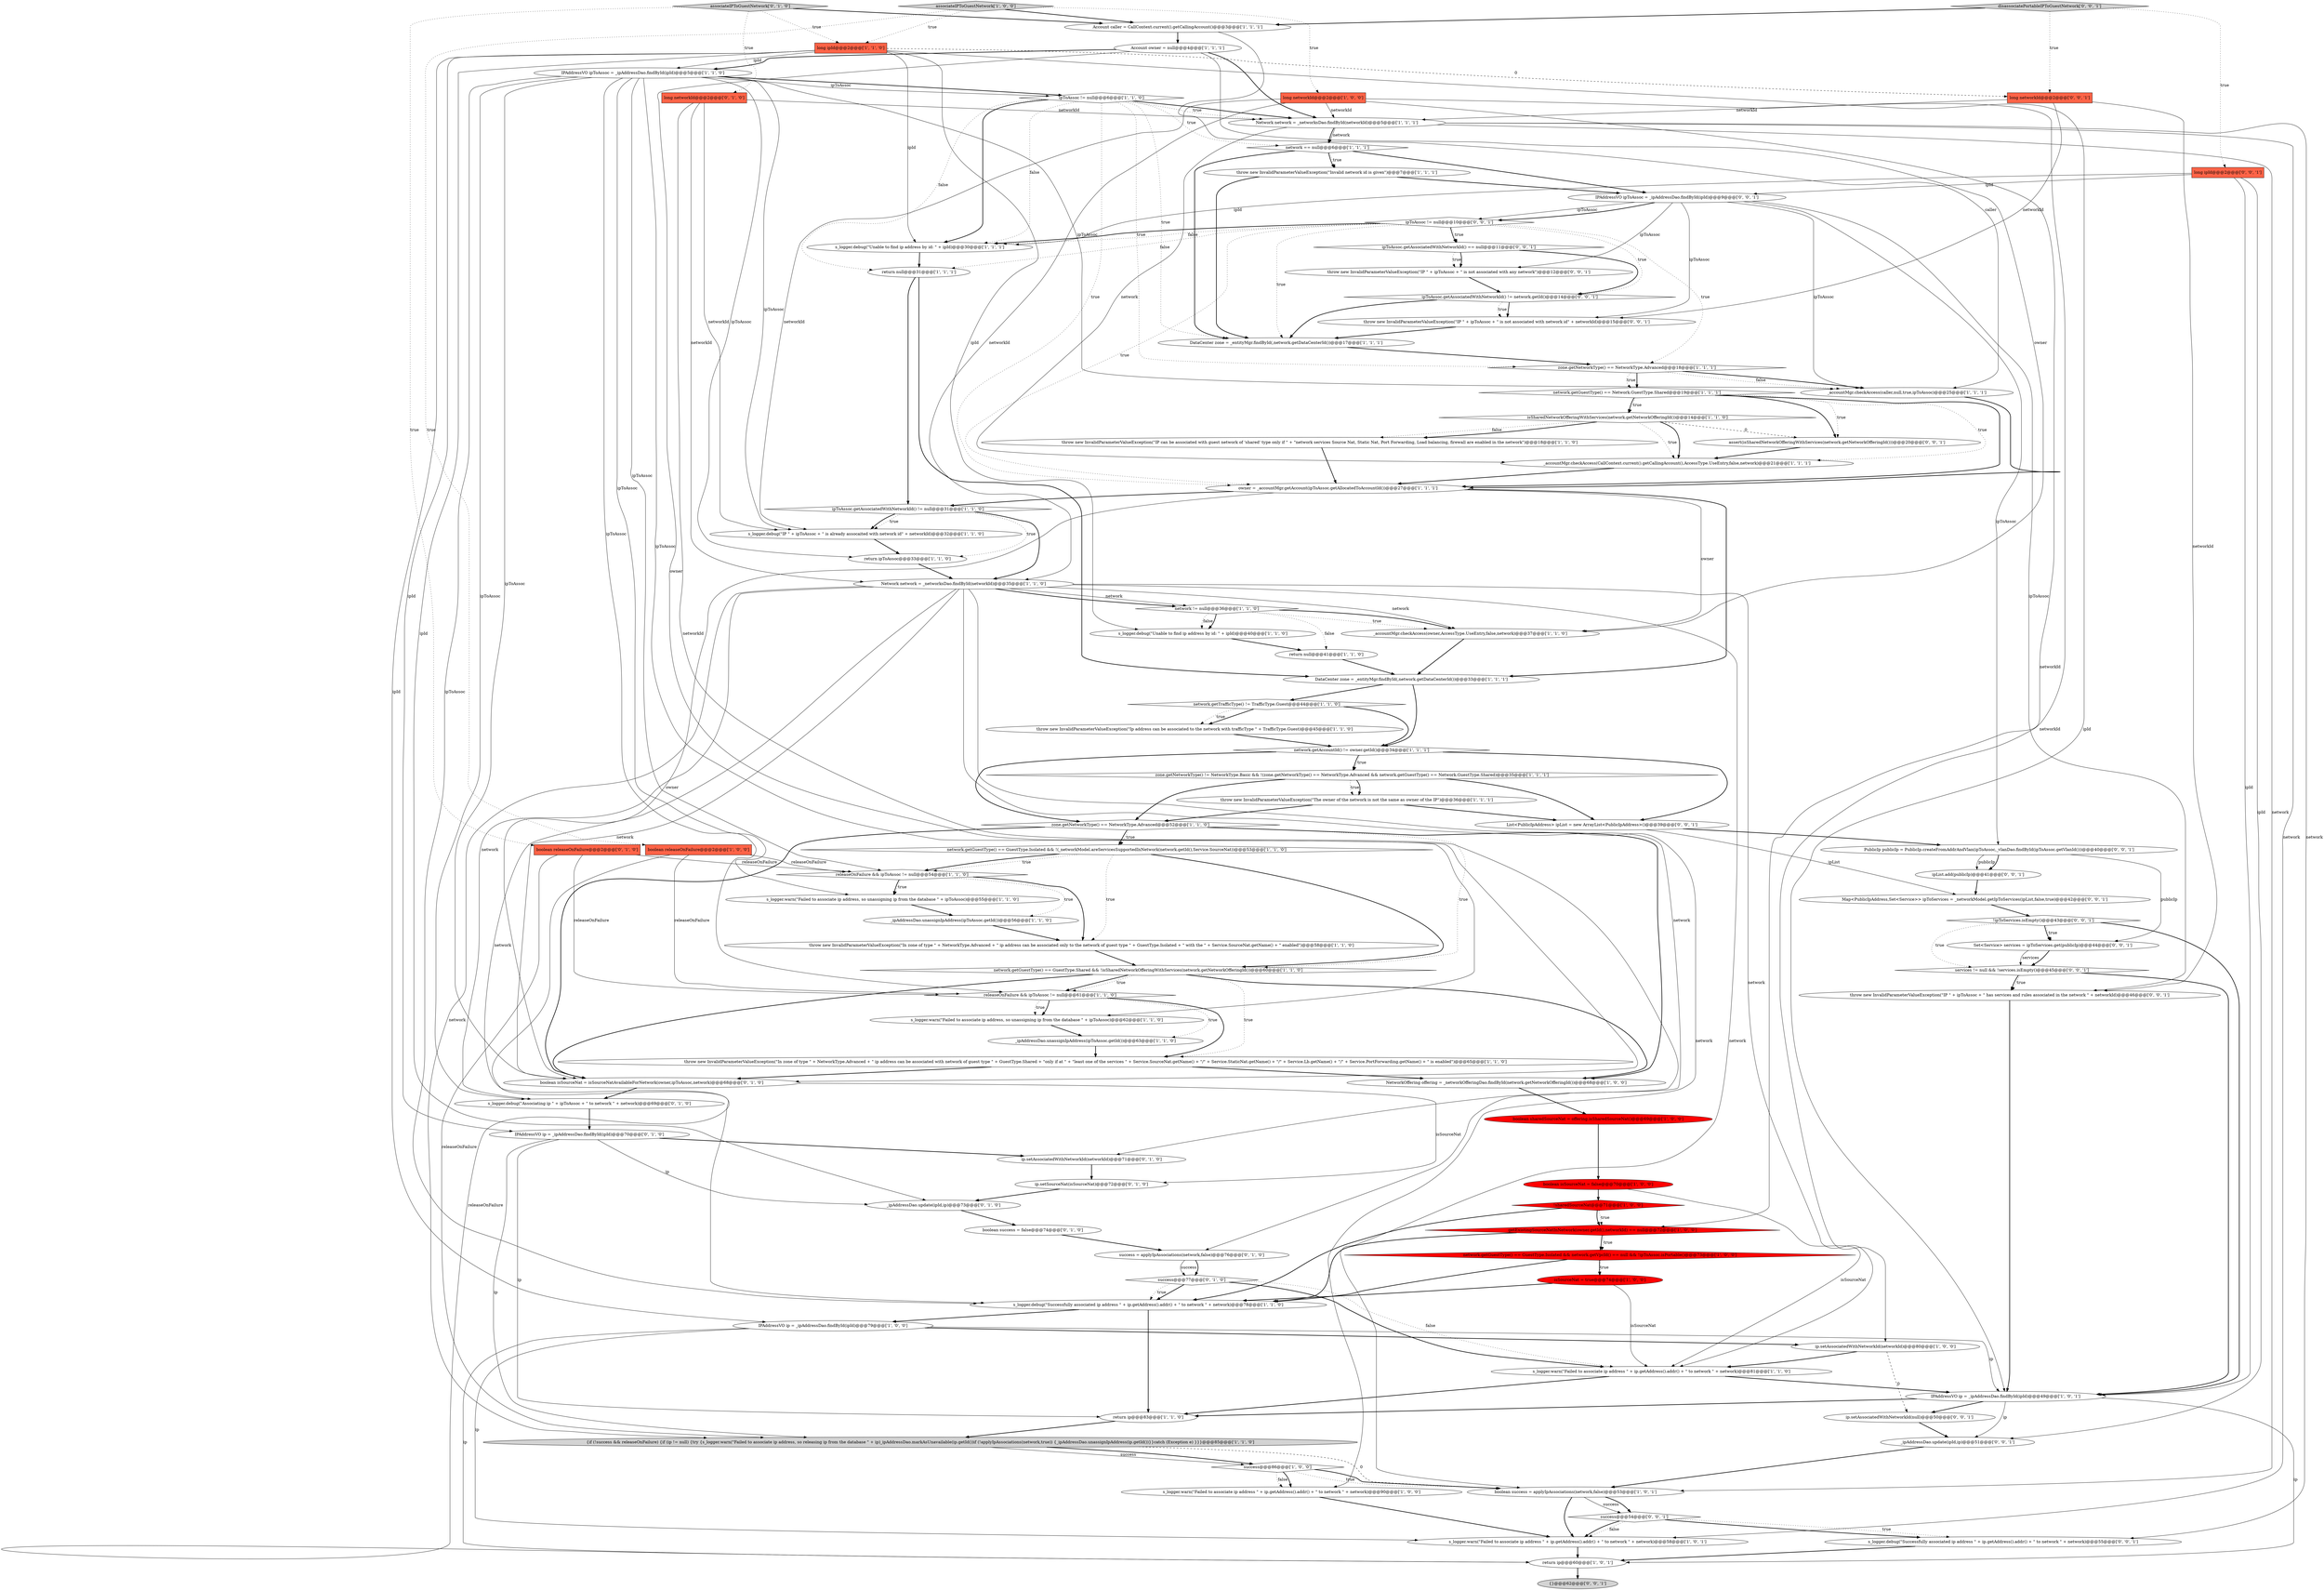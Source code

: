 digraph {
57 [style = filled, label = "_accountMgr.checkAccess(CallContext.current().getCallingAccount(),AccessType.UseEntry,false,network)@@@21@@@['1', '1', '1']", fillcolor = white, shape = ellipse image = "AAA0AAABBB1BBB"];
37 [style = filled, label = "zone.getNetworkType() == NetworkType.Advanced@@@52@@@['1', '1', '0']", fillcolor = white, shape = diamond image = "AAA0AAABBB1BBB"];
65 [style = filled, label = "boolean success = false@@@74@@@['0', '1', '0']", fillcolor = white, shape = ellipse image = "AAA0AAABBB2BBB"];
39 [style = filled, label = "s_logger.debug(\"Unable to find ip address by id: \" + ipId)@@@40@@@['1', '1', '0']", fillcolor = white, shape = ellipse image = "AAA0AAABBB1BBB"];
26 [style = filled, label = "network.getGuestType() == GuestType.Isolated && !(_networkModel.areServicesSupportedInNetwork(network.getId(),Service.SourceNat))@@@53@@@['1', '1', '0']", fillcolor = white, shape = diamond image = "AAA0AAABBB1BBB"];
40 [style = filled, label = "network.getGuestType() == Network.GuestType.Shared@@@19@@@['1', '1', '1']", fillcolor = white, shape = diamond image = "AAA0AAABBB1BBB"];
52 [style = filled, label = "throw new InvalidParameterValueException(\"In zone of type \" + NetworkType.Advanced + \" ip address can be associated with network of guest type \" + GuestType.Shared + \"only if at \" + \"least one of the services \" + Service.SourceNat.getName() + \"/\" + Service.StaticNat.getName() + \"/\" + Service.Lb.getName() + \"/\" + Service.PortForwarding.getName() + \" is enabled\")@@@65@@@['1', '1', '0']", fillcolor = white, shape = ellipse image = "AAA0AAABBB1BBB"];
64 [style = filled, label = "_ipAddressDao.unassignIpAddress(ipToAssoc.getId())@@@56@@@['1', '1', '0']", fillcolor = white, shape = ellipse image = "AAA0AAABBB1BBB"];
3 [style = filled, label = "zone.getNetworkType() != NetworkType.Basic && !(zone.getNetworkType() == NetworkType.Advanced && network.getGuestType() == Network.GuestType.Shared)@@@35@@@['1', '1', '1']", fillcolor = white, shape = diamond image = "AAA0AAABBB1BBB"];
8 [style = filled, label = "getExistingSourceNatInNetwork(owner.getId(),networkId) == null@@@72@@@['1', '0', '0']", fillcolor = red, shape = diamond image = "AAA1AAABBB1BBB"];
48 [style = filled, label = "ipToAssoc != null@@@6@@@['1', '1', '0']", fillcolor = white, shape = diamond image = "AAA0AAABBB1BBB"];
55 [style = filled, label = "IPAddressVO ip = _ipAddressDao.findById(ipId)@@@49@@@['1', '0', '1']", fillcolor = white, shape = ellipse image = "AAA0AAABBB1BBB"];
68 [style = filled, label = "success@@@77@@@['0', '1', '0']", fillcolor = white, shape = diamond image = "AAA0AAABBB2BBB"];
7 [style = filled, label = "return null@@@31@@@['1', '1', '1']", fillcolor = white, shape = ellipse image = "AAA0AAABBB1BBB"];
27 [style = filled, label = "DataCenter zone = _entityMgr.findById(,network.getDataCenterId())@@@17@@@['1', '1', '1']", fillcolor = white, shape = ellipse image = "AAA0AAABBB1BBB"];
89 [style = filled, label = "ipToAssoc != null@@@10@@@['0', '0', '1']", fillcolor = white, shape = diamond image = "AAA0AAABBB3BBB"];
56 [style = filled, label = "Account owner = null@@@4@@@['1', '1', '1']", fillcolor = white, shape = ellipse image = "AAA0AAABBB1BBB"];
2 [style = filled, label = "s_logger.warn(\"Failed to associate ip address \" + ip.getAddress().addr() + \" to network \" + network)@@@81@@@['1', '1', '0']", fillcolor = white, shape = ellipse image = "AAA0AAABBB1BBB"];
51 [style = filled, label = "_accountMgr.checkAccess(caller,null,true,ipToAssoc)@@@25@@@['1', '1', '1']", fillcolor = white, shape = ellipse image = "AAA0AAABBB1BBB"];
0 [style = filled, label = "network.getAccountId() != owner.getId()@@@34@@@['1', '1', '1']", fillcolor = white, shape = diamond image = "AAA0AAABBB1BBB"];
83 [style = filled, label = "throw new InvalidParameterValueException(\"IP \" + ipToAssoc + \" is not associated with network id\" + networkId)@@@15@@@['0', '0', '1']", fillcolor = white, shape = ellipse image = "AAA0AAABBB3BBB"];
90 [style = filled, label = "success@@@54@@@['0', '0', '1']", fillcolor = white, shape = diamond image = "AAA0AAABBB3BBB"];
42 [style = filled, label = "return ip@@@83@@@['1', '1', '0']", fillcolor = white, shape = ellipse image = "AAA0AAABBB1BBB"];
4 [style = filled, label = "ip.setAssociatedWithNetworkId(networkId)@@@80@@@['1', '0', '0']", fillcolor = white, shape = ellipse image = "AAA0AAABBB1BBB"];
95 [style = filled, label = "long networkId@@@2@@@['0', '0', '1']", fillcolor = tomato, shape = box image = "AAA0AAABBB3BBB"];
80 [style = filled, label = "Set<Service> services = ipToServices.get(publicIp)@@@44@@@['0', '0', '1']", fillcolor = white, shape = ellipse image = "AAA0AAABBB3BBB"];
62 [style = filled, label = "owner = _accountMgr.getAccount(ipToAssoc.getAllocatedToAccountId())@@@27@@@['1', '1', '1']", fillcolor = white, shape = ellipse image = "AAA0AAABBB1BBB"];
29 [style = filled, label = "throw new InvalidParameterValueException(\"Ip address can be associated to the network with trafficType \" + TrafficType.Guest)@@@45@@@['1', '1', '0']", fillcolor = white, shape = ellipse image = "AAA0AAABBB1BBB"];
58 [style = filled, label = "_accountMgr.checkAccess(owner,AccessType.UseEntry,false,network)@@@37@@@['1', '1', '0']", fillcolor = white, shape = ellipse image = "AAA0AAABBB1BBB"];
92 [style = filled, label = "!ipToServices.isEmpty()@@@43@@@['0', '0', '1']", fillcolor = white, shape = diamond image = "AAA0AAABBB3BBB"];
46 [style = filled, label = "throw new InvalidParameterValueException(\"IP can be associated with guest network of 'shared' type only if \" + \"network services Source Nat, Static Nat, Port Forwarding, Load balancing, firewall are enabled in the network\")@@@18@@@['1', '1', '0']", fillcolor = white, shape = ellipse image = "AAA0AAABBB1BBB"];
10 [style = filled, label = "network.getGuestType() == GuestType.Isolated && network.getVpcId() == null && !ipToAssoc.isPortable()@@@73@@@['1', '0', '0']", fillcolor = red, shape = diamond image = "AAA1AAABBB1BBB"];
91 [style = filled, label = "PublicIp publicIp = PublicIp.createFromAddrAndVlan(ipToAssoc,_vlanDao.findById(ipToAssoc.getVlanId()))@@@40@@@['0', '0', '1']", fillcolor = white, shape = ellipse image = "AAA0AAABBB3BBB"];
22 [style = filled, label = "NetworkOffering offering = _networkOfferingDao.findById(network.getNetworkOfferingId())@@@68@@@['1', '0', '0']", fillcolor = white, shape = ellipse image = "AAA0AAABBB1BBB"];
38 [style = filled, label = "long ipId@@@2@@@['1', '1', '0']", fillcolor = tomato, shape = box image = "AAA0AAABBB1BBB"];
82 [style = filled, label = "ipList.add(publicIp)@@@41@@@['0', '0', '1']", fillcolor = white, shape = ellipse image = "AAA0AAABBB3BBB"];
32 [style = filled, label = "_ipAddressDao.unassignIpAddress(ipToAssoc.getId())@@@63@@@['1', '1', '0']", fillcolor = white, shape = ellipse image = "AAA0AAABBB1BBB"];
1 [style = filled, label = "IPAddressVO ip = _ipAddressDao.findById(ipId)@@@79@@@['1', '0', '0']", fillcolor = white, shape = ellipse image = "AAA0AAABBB1BBB"];
84 [style = filled, label = "long ipId@@@2@@@['0', '0', '1']", fillcolor = tomato, shape = box image = "AAA0AAABBB3BBB"];
94 [style = filled, label = "s_logger.debug(\"Successfully associated ip address \" + ip.getAddress().addr() + \" to network \" + network)@@@55@@@['0', '0', '1']", fillcolor = white, shape = ellipse image = "AAA0AAABBB3BBB"];
47 [style = filled, label = "boolean sharedSourceNat = offering.isSharedSourceNat()@@@69@@@['1', '0', '0']", fillcolor = red, shape = ellipse image = "AAA1AAABBB1BBB"];
35 [style = filled, label = "boolean success = applyIpAssociations(network,false)@@@53@@@['1', '0', '1']", fillcolor = white, shape = ellipse image = "AAA0AAABBB1BBB"];
78 [style = filled, label = "services != null && !services.isEmpty()@@@45@@@['0', '0', '1']", fillcolor = white, shape = diamond image = "AAA0AAABBB3BBB"];
18 [style = filled, label = "return null@@@41@@@['1', '1', '0']", fillcolor = white, shape = ellipse image = "AAA0AAABBB1BBB"];
93 [style = filled, label = "throw new InvalidParameterValueException(\"IP \" + ipToAssoc + \" has services and rules associated in the network \" + networkId)@@@46@@@['0', '0', '1']", fillcolor = white, shape = ellipse image = "AAA0AAABBB3BBB"];
17 [style = filled, label = "throw new InvalidParameterValueException(\"The owner of the network is not the same as owner of the IP\")@@@36@@@['1', '1', '1']", fillcolor = white, shape = ellipse image = "AAA0AAABBB1BBB"];
30 [style = filled, label = "network == null@@@6@@@['1', '1', '1']", fillcolor = white, shape = diamond image = "AAA0AAABBB1BBB"];
67 [style = filled, label = "boolean releaseOnFailure@@@2@@@['0', '1', '0']", fillcolor = tomato, shape = box image = "AAA0AAABBB2BBB"];
86 [style = filled, label = "{}@@@62@@@['0', '0', '1']", fillcolor = lightgray, shape = ellipse image = "AAA0AAABBB3BBB"];
69 [style = filled, label = "boolean isSourceNat = isSourceNatAvailableForNetwork(owner,ipToAssoc,network)@@@68@@@['0', '1', '0']", fillcolor = white, shape = ellipse image = "AAA0AAABBB2BBB"];
13 [style = filled, label = "s_logger.warn(\"Failed to associate ip address, so unassigning ip from the database \" + ipToAssoc)@@@55@@@['1', '1', '0']", fillcolor = white, shape = ellipse image = "AAA0AAABBB1BBB"];
74 [style = filled, label = "s_logger.debug(\"Associating ip \" + ipToAssoc + \" to network \" + network)@@@69@@@['0', '1', '0']", fillcolor = white, shape = ellipse image = "AAA0AAABBB2BBB"];
20 [style = filled, label = "DataCenter zone = _entityMgr.findById(,network.getDataCenterId())@@@33@@@['1', '1', '1']", fillcolor = white, shape = ellipse image = "AAA0AAABBB1BBB"];
99 [style = filled, label = "throw new InvalidParameterValueException(\"IP \" + ipToAssoc + \" is not associated with any network\")@@@12@@@['0', '0', '1']", fillcolor = white, shape = ellipse image = "AAA0AAABBB3BBB"];
75 [style = filled, label = "IPAddressVO ip = _ipAddressDao.findById(ipId)@@@70@@@['0', '1', '0']", fillcolor = white, shape = ellipse image = "AAA0AAABBB2BBB"];
19 [style = filled, label = "network != null@@@36@@@['1', '1', '0']", fillcolor = white, shape = diamond image = "AAA0AAABBB1BBB"];
9 [style = filled, label = "success@@@86@@@['1', '0', '0']", fillcolor = white, shape = diamond image = "AAA0AAABBB1BBB"];
34 [style = filled, label = "network.getGuestType() == GuestType.Shared && !isSharedNetworkOfferingWithServices(network.getNetworkOfferingId())@@@60@@@['1', '1', '0']", fillcolor = white, shape = diamond image = "AAA0AAABBB1BBB"];
54 [style = filled, label = "return ipToAssoc@@@33@@@['1', '1', '0']", fillcolor = white, shape = ellipse image = "AAA0AAABBB1BBB"];
14 [style = filled, label = "throw new InvalidParameterValueException(\"Invalid network id is given\")@@@7@@@['1', '1', '1']", fillcolor = white, shape = ellipse image = "AAA0AAABBB1BBB"];
66 [style = filled, label = "ip.setAssociatedWithNetworkId(networkId)@@@71@@@['0', '1', '0']", fillcolor = white, shape = ellipse image = "AAA0AAABBB2BBB"];
71 [style = filled, label = "success = applyIpAssociations(network,false)@@@76@@@['0', '1', '0']", fillcolor = white, shape = ellipse image = "AAA0AAABBB2BBB"];
50 [style = filled, label = "network.getTrafficType() != TrafficType.Guest@@@44@@@['1', '1', '0']", fillcolor = white, shape = diamond image = "AAA0AAABBB1BBB"];
97 [style = filled, label = "ipToAssoc.getAssociatedWithNetworkId() != network.getId()@@@14@@@['0', '0', '1']", fillcolor = white, shape = diamond image = "AAA0AAABBB3BBB"];
96 [style = filled, label = "ipToAssoc.getAssociatedWithNetworkId() == null@@@11@@@['0', '0', '1']", fillcolor = white, shape = diamond image = "AAA0AAABBB3BBB"];
16 [style = filled, label = "associateIPToGuestNetwork['1', '0', '0']", fillcolor = lightgray, shape = diamond image = "AAA0AAABBB1BBB"];
77 [style = filled, label = "_ipAddressDao.update(ipId,ip)@@@51@@@['0', '0', '1']", fillcolor = white, shape = ellipse image = "AAA0AAABBB3BBB"];
33 [style = filled, label = "{if (!success && releaseOnFailure) {if (ip != null) {try {s_logger.warn(\"Failed to associate ip address, so releasing ip from the database \" + ip)_ipAddressDao.markAsUnavailable(ip.getId())if (!applyIpAssociations(network,true)) {_ipAddressDao.unassignIpAddress(ip.getId())}}catch (Exception e) }}}@@@85@@@['1', '1', '0']", fillcolor = lightgray, shape = ellipse image = "AAA0AAABBB1BBB"];
24 [style = filled, label = "isSourceNat = true@@@74@@@['1', '0', '0']", fillcolor = red, shape = ellipse image = "AAA1AAABBB1BBB"];
23 [style = filled, label = "!sharedSourceNat@@@71@@@['1', '0', '0']", fillcolor = red, shape = diamond image = "AAA1AAABBB1BBB"];
98 [style = filled, label = "ip.setAssociatedWithNetworkId(null)@@@50@@@['0', '0', '1']", fillcolor = white, shape = ellipse image = "AAA0AAABBB3BBB"];
15 [style = filled, label = "s_logger.debug(\"Unable to find ip address by id: \" + ipId)@@@30@@@['1', '1', '1']", fillcolor = white, shape = ellipse image = "AAA0AAABBB1BBB"];
36 [style = filled, label = "throw new InvalidParameterValueException(\"In zone of type \" + NetworkType.Advanced + \" ip address can be associated only to the network of guest type \" + GuestType.Isolated + \" with the \" + Service.SourceNat.getName() + \" enabled\")@@@58@@@['1', '1', '0']", fillcolor = white, shape = ellipse image = "AAA0AAABBB1BBB"];
60 [style = filled, label = "s_logger.warn(\"Failed to associate ip address \" + ip.getAddress().addr() + \" to network \" + network)@@@90@@@['1', '0', '0']", fillcolor = white, shape = ellipse image = "AAA0AAABBB1BBB"];
72 [style = filled, label = "ip.setSourceNat(isSourceNat)@@@72@@@['0', '1', '0']", fillcolor = white, shape = ellipse image = "AAA0AAABBB2BBB"];
31 [style = filled, label = "releaseOnFailure && ipToAssoc != null@@@54@@@['1', '1', '0']", fillcolor = white, shape = diamond image = "AAA0AAABBB1BBB"];
45 [style = filled, label = "Account caller = CallContext.current().getCallingAccount()@@@3@@@['1', '1', '1']", fillcolor = white, shape = ellipse image = "AAA0AAABBB1BBB"];
44 [style = filled, label = "s_logger.debug(\"Successfully associated ip address \" + ip.getAddress().addr() + \" to network \" + network)@@@78@@@['1', '1', '0']", fillcolor = white, shape = ellipse image = "AAA0AAABBB1BBB"];
6 [style = filled, label = "long networkId@@@2@@@['1', '0', '0']", fillcolor = tomato, shape = box image = "AAA0AAABBB1BBB"];
11 [style = filled, label = "ipToAssoc.getAssociatedWithNetworkId() != null@@@31@@@['1', '1', '0']", fillcolor = white, shape = diamond image = "AAA0AAABBB1BBB"];
70 [style = filled, label = "associateIPToGuestNetwork['0', '1', '0']", fillcolor = lightgray, shape = diamond image = "AAA0AAABBB2BBB"];
63 [style = filled, label = "s_logger.warn(\"Failed to associate ip address, so unassigning ip from the database \" + ipToAssoc)@@@62@@@['1', '1', '0']", fillcolor = white, shape = ellipse image = "AAA0AAABBB1BBB"];
76 [style = filled, label = "_ipAddressDao.update(ipId,ip)@@@73@@@['0', '1', '0']", fillcolor = white, shape = ellipse image = "AAA0AAABBB2BBB"];
81 [style = filled, label = "assert(isSharedNetworkOfferingWithServices(network.getNetworkOfferingId()))@@@20@@@['0', '0', '1']", fillcolor = white, shape = ellipse image = "AAA0AAABBB3BBB"];
28 [style = filled, label = "isSharedNetworkOfferingWithServices(network.getNetworkOfferingId())@@@14@@@['1', '1', '0']", fillcolor = white, shape = diamond image = "AAA0AAABBB1BBB"];
43 [style = filled, label = "Network network = _networksDao.findById(networkId)@@@35@@@['1', '1', '0']", fillcolor = white, shape = ellipse image = "AAA0AAABBB1BBB"];
73 [style = filled, label = "long networkId@@@2@@@['0', '1', '0']", fillcolor = tomato, shape = box image = "AAA0AAABBB2BBB"];
85 [style = filled, label = "disassociatePortableIPToGuestNetwork['0', '0', '1']", fillcolor = lightgray, shape = diamond image = "AAA0AAABBB3BBB"];
79 [style = filled, label = "Map<PublicIpAddress,Set<Service>> ipToServices = _networkModel.getIpToServices(ipList,false,true)@@@42@@@['0', '0', '1']", fillcolor = white, shape = ellipse image = "AAA0AAABBB3BBB"];
59 [style = filled, label = "releaseOnFailure && ipToAssoc != null@@@61@@@['1', '1', '0']", fillcolor = white, shape = diamond image = "AAA0AAABBB1BBB"];
87 [style = filled, label = "List<PublicIpAddress> ipList = new ArrayList<PublicIpAddress>()@@@39@@@['0', '0', '1']", fillcolor = white, shape = ellipse image = "AAA0AAABBB3BBB"];
61 [style = filled, label = "Network network = _networksDao.findById(networkId)@@@5@@@['1', '1', '1']", fillcolor = white, shape = ellipse image = "AAA0AAABBB1BBB"];
5 [style = filled, label = "return ip@@@60@@@['1', '0', '1']", fillcolor = white, shape = ellipse image = "AAA0AAABBB1BBB"];
49 [style = filled, label = "boolean isSourceNat = false@@@70@@@['1', '0', '0']", fillcolor = red, shape = ellipse image = "AAA1AAABBB1BBB"];
41 [style = filled, label = "s_logger.warn(\"Failed to associate ip address \" + ip.getAddress().addr() + \" to network \" + network)@@@58@@@['1', '0', '1']", fillcolor = white, shape = ellipse image = "AAA0AAABBB1BBB"];
88 [style = filled, label = "IPAddressVO ipToAssoc = _ipAddressDao.findById(ipId)@@@9@@@['0', '0', '1']", fillcolor = white, shape = ellipse image = "AAA0AAABBB3BBB"];
25 [style = filled, label = "zone.getNetworkType() == NetworkType.Advanced@@@18@@@['1', '1', '1']", fillcolor = white, shape = diamond image = "AAA0AAABBB1BBB"];
12 [style = filled, label = "IPAddressVO ipToAssoc = _ipAddressDao.findById(ipId)@@@5@@@['1', '1', '0']", fillcolor = white, shape = ellipse image = "AAA0AAABBB1BBB"];
53 [style = filled, label = "s_logger.debug(\"IP \" + ipToAssoc + \" is already assocaited with network id\" + networkId)@@@32@@@['1', '1', '0']", fillcolor = white, shape = ellipse image = "AAA0AAABBB1BBB"];
21 [style = filled, label = "boolean releaseOnFailure@@@2@@@['1', '0', '0']", fillcolor = tomato, shape = box image = "AAA0AAABBB1BBB"];
43->19 [style = solid, label="network"];
89->96 [style = dotted, label="true"];
89->7 [style = dotted, label="false"];
8->10 [style = bold, label=""];
64->36 [style = bold, label=""];
9->60 [style = dotted, label="false"];
92->80 [style = bold, label=""];
21->59 [style = solid, label="releaseOnFailure"];
9->35 [style = dotted, label="true"];
6->61 [style = solid, label="networkId"];
25->51 [style = dotted, label="false"];
61->30 [style = bold, label=""];
57->62 [style = bold, label=""];
32->52 [style = bold, label=""];
35->41 [style = bold, label=""];
10->24 [style = bold, label=""];
1->41 [style = solid, label="ip"];
26->34 [style = bold, label=""];
20->0 [style = bold, label=""];
84->77 [style = solid, label="ipId"];
29->0 [style = bold, label=""];
40->28 [style = dotted, label="true"];
78->93 [style = bold, label=""];
67->59 [style = solid, label="releaseOnFailure"];
12->48 [style = solid, label="ipToAssoc"];
73->43 [style = solid, label="networkId"];
96->97 [style = bold, label=""];
56->12 [style = bold, label=""];
48->61 [style = bold, label=""];
9->60 [style = bold, label=""];
53->54 [style = bold, label=""];
89->62 [style = dotted, label="true"];
35->90 [style = solid, label="success"];
8->44 [style = bold, label=""];
9->35 [style = bold, label=""];
79->92 [style = bold, label=""];
78->55 [style = bold, label=""];
43->58 [style = solid, label="network"];
99->97 [style = bold, label=""];
43->19 [style = bold, label=""];
43->69 [style = solid, label="network"];
39->18 [style = bold, label=""];
47->49 [style = bold, label=""];
45->51 [style = solid, label="caller"];
56->69 [style = solid, label="owner"];
84->15 [style = solid, label="ipId"];
12->59 [style = solid, label="ipToAssoc"];
58->20 [style = bold, label=""];
43->74 [style = solid, label="network"];
38->75 [style = solid, label="ipId"];
22->47 [style = bold, label=""];
52->69 [style = bold, label=""];
48->25 [style = dotted, label="true"];
12->63 [style = solid, label="ipToAssoc"];
30->14 [style = bold, label=""];
97->83 [style = bold, label=""];
6->8 [style = solid, label="networkId"];
44->1 [style = bold, label=""];
6->53 [style = solid, label="networkId"];
94->5 [style = bold, label=""];
0->3 [style = dotted, label="true"];
34->69 [style = bold, label=""];
16->38 [style = dotted, label="true"];
19->39 [style = dotted, label="false"];
17->87 [style = bold, label=""];
27->25 [style = bold, label=""];
26->36 [style = dotted, label="true"];
25->40 [style = bold, label=""];
73->53 [style = solid, label="networkId"];
25->51 [style = bold, label=""];
23->44 [style = bold, label=""];
0->3 [style = bold, label=""];
50->29 [style = bold, label=""];
62->69 [style = solid, label="owner"];
87->79 [style = solid, label="ipList"];
1->4 [style = bold, label=""];
21->5 [style = solid, label="releaseOnFailure"];
12->13 [style = solid, label="ipToAssoc"];
12->31 [style = solid, label="ipToAssoc"];
40->62 [style = bold, label=""];
7->11 [style = bold, label=""];
34->52 [style = dotted, label="true"];
88->51 [style = solid, label="ipToAssoc"];
37->26 [style = bold, label=""];
16->45 [style = bold, label=""];
38->12 [style = solid, label="ipId"];
38->15 [style = solid, label="ipId"];
95->93 [style = solid, label="networkId"];
89->96 [style = bold, label=""];
33->9 [style = solid, label="success"];
30->27 [style = bold, label=""];
24->44 [style = bold, label=""];
55->98 [style = bold, label=""];
80->78 [style = bold, label=""];
19->39 [style = bold, label=""];
38->76 [style = solid, label="ipId"];
67->33 [style = solid, label="releaseOnFailure"];
11->54 [style = dotted, label="true"];
40->81 [style = dotted, label="true"];
12->48 [style = bold, label=""];
38->1 [style = solid, label="ipId"];
11->43 [style = bold, label=""];
61->30 [style = solid, label="network"];
4->2 [style = bold, label=""];
23->8 [style = bold, label=""];
60->41 [style = bold, label=""];
17->37 [style = bold, label=""];
40->81 [style = bold, label=""];
68->2 [style = dotted, label="false"];
38->39 [style = solid, label="ipId"];
88->83 [style = solid, label="ipToAssoc"];
5->86 [style = bold, label=""];
88->91 [style = solid, label="ipToAssoc"];
62->20 [style = bold, label=""];
93->55 [style = bold, label=""];
87->91 [style = bold, label=""];
89->25 [style = dotted, label="true"];
6->43 [style = solid, label="networkId"];
18->20 [style = bold, label=""];
34->59 [style = bold, label=""];
1->55 [style = solid, label="ip"];
75->66 [style = bold, label=""];
73->61 [style = solid, label="networkId"];
10->44 [style = bold, label=""];
70->73 [style = dotted, label="true"];
71->68 [style = bold, label=""];
90->41 [style = dotted, label="false"];
61->94 [style = solid, label="network"];
55->77 [style = solid, label="ip"];
10->24 [style = dotted, label="true"];
48->30 [style = dotted, label="true"];
61->35 [style = solid, label="network"];
81->57 [style = bold, label=""];
59->63 [style = bold, label=""];
3->87 [style = bold, label=""];
38->95 [style = dashed, label="0"];
31->64 [style = dotted, label="true"];
45->56 [style = bold, label=""];
16->21 [style = dotted, label="true"];
3->17 [style = dotted, label="true"];
96->99 [style = dotted, label="true"];
88->93 [style = solid, label="ipToAssoc"];
56->58 [style = solid, label="owner"];
12->69 [style = solid, label="ipToAssoc"];
89->97 [style = dotted, label="true"];
38->55 [style = solid, label="ipId"];
75->33 [style = solid, label="ip"];
2->55 [style = bold, label=""];
4->98 [style = dashed, label="0"];
69->74 [style = bold, label=""];
74->75 [style = bold, label=""];
77->35 [style = bold, label=""];
44->42 [style = bold, label=""];
13->64 [style = bold, label=""];
19->18 [style = dotted, label="false"];
84->55 [style = solid, label="ipId"];
51->62 [style = bold, label=""];
43->33 [style = solid, label="network"];
3->37 [style = bold, label=""];
90->94 [style = dotted, label="true"];
43->60 [style = solid, label="network"];
92->55 [style = bold, label=""];
54->43 [style = bold, label=""];
49->2 [style = solid, label="isSourceNat"];
31->13 [style = bold, label=""];
68->44 [style = bold, label=""];
14->88 [style = bold, label=""];
70->67 [style = dotted, label="true"];
89->15 [style = dotted, label="false"];
69->72 [style = solid, label="isSourceNat"];
48->15 [style = dotted, label="false"];
48->27 [style = dotted, label="true"];
31->36 [style = bold, label=""];
49->23 [style = bold, label=""];
91->82 [style = solid, label="publicIp"];
7->20 [style = bold, label=""];
35->90 [style = bold, label=""];
95->83 [style = solid, label="networkId"];
48->62 [style = dotted, label="true"];
52->22 [style = bold, label=""];
28->46 [style = dotted, label="false"];
55->42 [style = bold, label=""];
65->71 [style = bold, label=""];
50->29 [style = dotted, label="true"];
43->71 [style = solid, label="network"];
70->38 [style = dotted, label="true"];
78->93 [style = dotted, label="true"];
30->14 [style = dotted, label="true"];
43->35 [style = solid, label="network"];
37->22 [style = bold, label=""];
26->31 [style = dotted, label="true"];
26->31 [style = bold, label=""];
28->81 [style = dashed, label="0"];
1->5 [style = solid, label="ip"];
62->11 [style = bold, label=""];
6->4 [style = solid, label="networkId"];
80->78 [style = solid, label="services"];
63->32 [style = bold, label=""];
37->26 [style = dotted, label="true"];
50->0 [style = bold, label=""];
37->69 [style = bold, label=""];
97->83 [style = dotted, label="true"];
73->66 [style = solid, label="networkId"];
12->51 [style = solid, label="ipToAssoc"];
55->5 [style = solid, label="ip"];
3->17 [style = bold, label=""];
95->61 [style = solid, label="networkId"];
31->13 [style = dotted, label="true"];
14->27 [style = bold, label=""];
37->34 [style = dotted, label="true"];
28->57 [style = bold, label=""];
71->68 [style = solid, label="success"];
36->34 [style = bold, label=""];
70->45 [style = bold, label=""];
12->53 [style = solid, label="ipToAssoc"];
98->77 [style = bold, label=""];
20->50 [style = bold, label=""];
91->80 [style = solid, label="publicIp"];
96->99 [style = bold, label=""];
11->53 [style = dotted, label="true"];
43->2 [style = solid, label="network"];
61->57 [style = solid, label="network"];
67->31 [style = solid, label="releaseOnFailure"];
15->7 [style = bold, label=""];
0->37 [style = bold, label=""];
23->8 [style = dotted, label="true"];
88->89 [style = solid, label="ipToAssoc"];
92->80 [style = dotted, label="true"];
83->27 [style = bold, label=""];
88->89 [style = bold, label=""];
59->52 [style = bold, label=""];
62->58 [style = solid, label="owner"];
0->87 [style = bold, label=""];
61->41 [style = solid, label="network"];
42->33 [style = bold, label=""];
28->57 [style = dotted, label="true"];
92->78 [style = dotted, label="true"];
56->61 [style = bold, label=""];
12->44 [style = solid, label="ipToAssoc"];
43->44 [style = solid, label="network"];
40->28 [style = bold, label=""];
90->94 [style = bold, label=""];
48->61 [style = dotted, label="true"];
8->10 [style = dotted, label="true"];
33->9 [style = bold, label=""];
68->44 [style = dotted, label="true"];
40->57 [style = dotted, label="true"];
24->2 [style = solid, label="isSourceNat"];
30->88 [style = bold, label=""];
72->76 [style = bold, label=""];
34->22 [style = bold, label=""];
11->53 [style = bold, label=""];
85->95 [style = dotted, label="true"];
19->58 [style = bold, label=""];
12->74 [style = solid, label="ipToAssoc"];
28->46 [style = bold, label=""];
19->58 [style = dotted, label="true"];
25->40 [style = dotted, label="true"];
84->88 [style = solid, label="ipId"];
89->27 [style = dotted, label="true"];
12->54 [style = solid, label="ipToAssoc"];
68->2 [style = bold, label=""];
82->79 [style = bold, label=""];
97->27 [style = bold, label=""];
76->65 [style = bold, label=""];
48->15 [style = bold, label=""];
59->63 [style = dotted, label="true"];
66->72 [style = bold, label=""];
88->99 [style = solid, label="ipToAssoc"];
91->82 [style = bold, label=""];
85->84 [style = dotted, label="true"];
85->45 [style = bold, label=""];
34->59 [style = dotted, label="true"];
90->41 [style = bold, label=""];
48->7 [style = dotted, label="false"];
75->42 [style = solid, label="ip"];
75->76 [style = solid, label="ip"];
46->62 [style = bold, label=""];
21->31 [style = solid, label="releaseOnFailure"];
2->42 [style = bold, label=""];
89->15 [style = bold, label=""];
59->32 [style = dotted, label="true"];
16->6 [style = dotted, label="true"];
41->5 [style = bold, label=""];
33->35 [style = dashed, label="0"];
}
